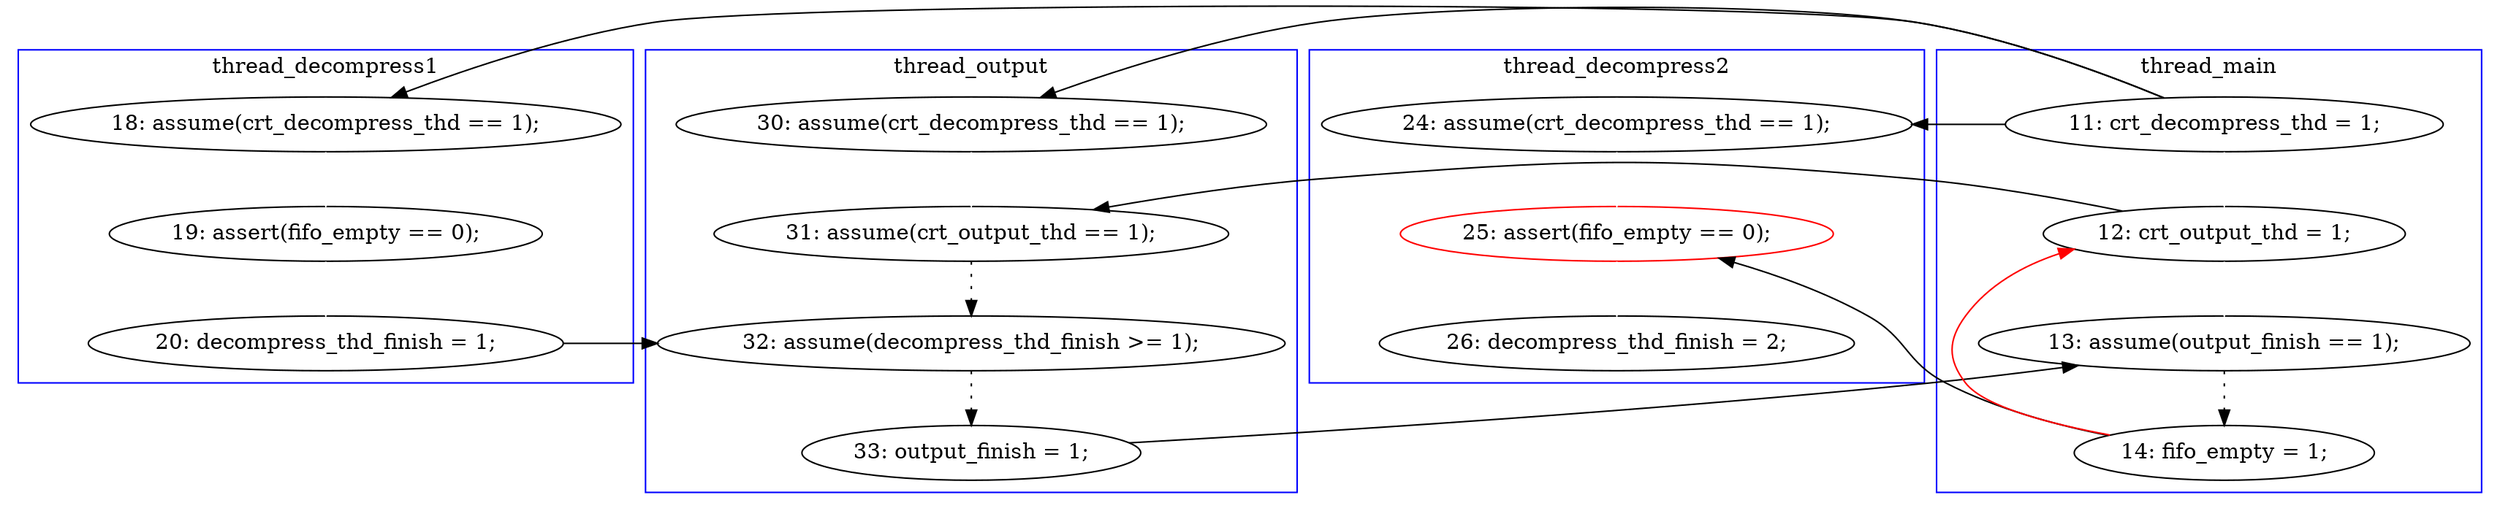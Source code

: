 digraph Counterexample {
	12 -> 14 [color = white, style = solid]
	23 -> 26 [color = black, style = solid, constraint = false]
	20 -> 30 [color = white, style = solid]
	11 -> 12 [color = black, style = solid, constraint = false]
	28 -> 13 [color = red, style = solid, constraint = false]
	13 -> 21 [color = black, style = solid, constraint = false]
	22 -> 23 [color = black, style = dotted]
	28 -> 30 [color = black, style = solid, constraint = false]
	14 -> 15 [color = white, style = solid]
	30 -> 32 [color = white, style = solid]
	13 -> 26 [color = white, style = solid]
	21 -> 22 [color = black, style = dotted]
	26 -> 28 [color = black, style = dotted]
	11 -> 20 [color = black, style = solid, constraint = false]
	15 -> 22 [color = black, style = solid, constraint = false]
	18 -> 21 [color = white, style = solid]
	11 -> 13 [color = white, style = solid]
	11 -> 18 [color = black, style = solid, constraint = false]
	subgraph cluster2 {
		label = thread_decompress1
		color = blue
		12  [label = "18: assume(crt_decompress_thd == 1);"]
		14  [label = "19: assert(fifo_empty == 0);"]
		15  [label = "20: decompress_thd_finish = 1;"]
	}
	subgraph cluster4 {
		label = thread_output
		color = blue
		23  [label = "33: output_finish = 1;"]
		22  [label = "32: assume(decompress_thd_finish >= 1);"]
		18  [label = "30: assume(crt_decompress_thd == 1);"]
		21  [label = "31: assume(crt_output_thd == 1);"]
	}
	subgraph cluster3 {
		label = thread_decompress2
		color = blue
		20  [label = "24: assume(crt_decompress_thd == 1);"]
		30  [label = "25: assert(fifo_empty == 0);", color = red]
		32  [label = "26: decompress_thd_finish = 2;"]
	}
	subgraph cluster1 {
		label = thread_main
		color = blue
		11  [label = "11: crt_decompress_thd = 1;"]
		13  [label = "12: crt_output_thd = 1;"]
		26  [label = "13: assume(output_finish == 1);"]
		28  [label = "14: fifo_empty = 1;"]
	}
}